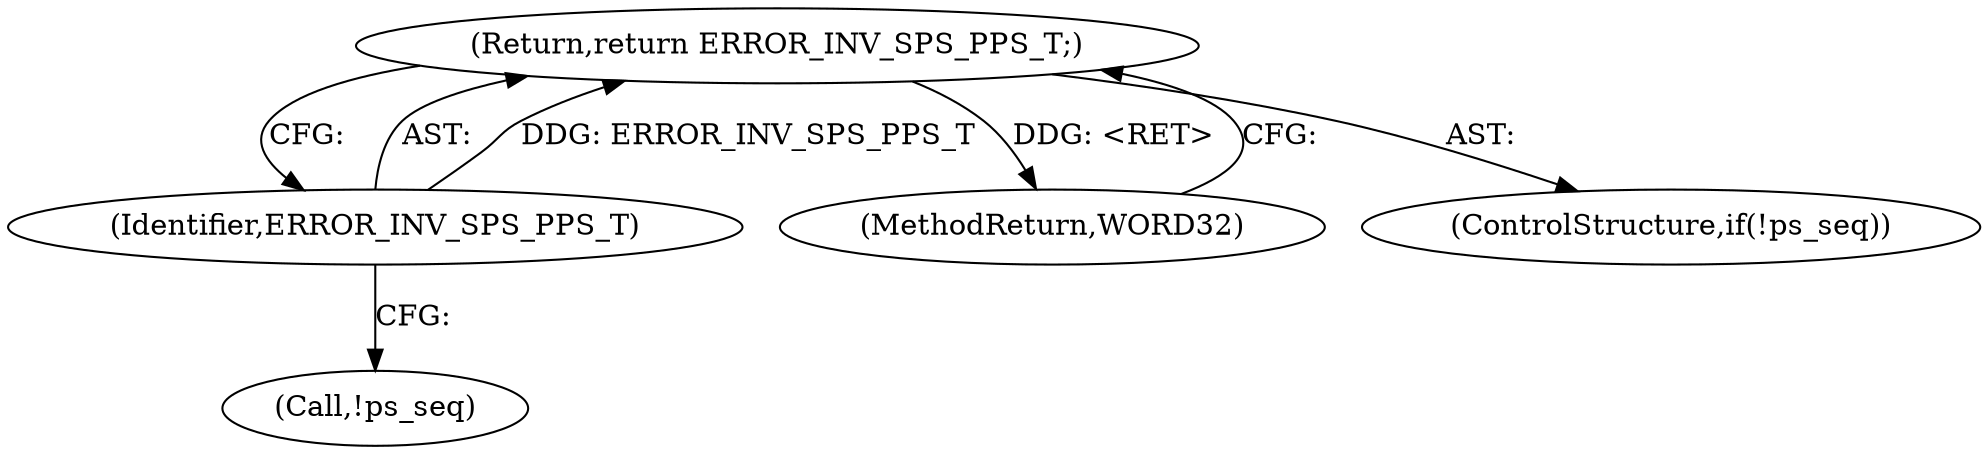 digraph "1_Android_9a00f562a612d56e7b2b989d168647db900ba6cf_0@del" {
"1000455" [label="(Return,return ERROR_INV_SPS_PPS_T;)"];
"1000456" [label="(Identifier,ERROR_INV_SPS_PPS_T)"];
"1002568" [label="(MethodReturn,WORD32)"];
"1000453" [label="(Call,!ps_seq)"];
"1000456" [label="(Identifier,ERROR_INV_SPS_PPS_T)"];
"1000455" [label="(Return,return ERROR_INV_SPS_PPS_T;)"];
"1000452" [label="(ControlStructure,if(!ps_seq))"];
"1000455" -> "1000452"  [label="AST: "];
"1000455" -> "1000456"  [label="CFG: "];
"1000456" -> "1000455"  [label="AST: "];
"1002568" -> "1000455"  [label="CFG: "];
"1000455" -> "1002568"  [label="DDG: <RET>"];
"1000456" -> "1000455"  [label="DDG: ERROR_INV_SPS_PPS_T"];
"1000456" -> "1000453"  [label="CFG: "];
}
